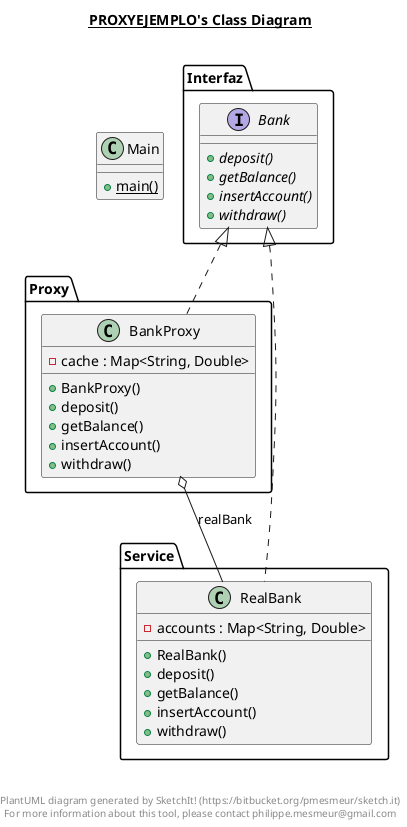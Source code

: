 @startuml

title __PROXYEJEMPLO's Class Diagram__\n


    namespace Interfaz {
      interface Interfaz.Bank {
      {abstract} + deposit()
                {abstract} + getBalance()
                {abstract} + insertAccount()
                {abstract} + withdraw()
      }
    }

  


    class Main {
    {static} + main()
    }



    namespace Proxy {
      class Proxy.BankProxy {
      - cache : Map<String, Double>
                + BankProxy()
                + deposit()
                + getBalance()
                + insertAccount()
                + withdraw()
      }
    }

  

    namespace Service {
      class Service.RealBank {
      - accounts : Map<String, Double>
                + RealBank()
                + deposit()
                + getBalance()
                + insertAccount()
                + withdraw()
      }
    }

  

  Proxy.BankProxy .up.|> Interfaz.Bank
  Proxy.BankProxy o-- Service.RealBank : realBank
  Service.RealBank .up.|> Interfaz.Bank


right footer


PlantUML diagram generated by SketchIt! (https://bitbucket.org/pmesmeur/sketch.it)
For more information about this tool, please contact philippe.mesmeur@gmail.com
endfooter

@enduml
